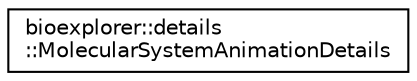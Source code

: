 digraph "Graphical Class Hierarchy"
{
 // LATEX_PDF_SIZE
  edge [fontname="Helvetica",fontsize="10",labelfontname="Helvetica",labelfontsize="10"];
  node [fontname="Helvetica",fontsize="10",shape=record];
  rankdir="LR";
  Node0 [label="bioexplorer::details\l::MolecularSystemAnimationDetails",height=0.2,width=0.4,color="black", fillcolor="white", style="filled",URL="$df/d9c/structbioexplorer_1_1details_1_1MolecularSystemAnimationDetails.html",tooltip=" "];
}
